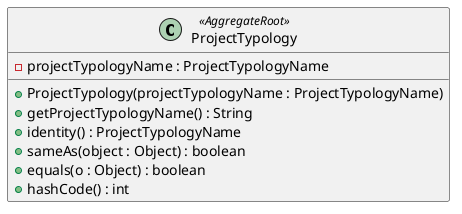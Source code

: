 @startuml

class ProjectTypology <<AggregateRoot>>{
-projectTypologyName : ProjectTypologyName

+ProjectTypology(projectTypologyName : ProjectTypologyName)
+getProjectTypologyName() : String
+identity() : ProjectTypologyName
+sameAs(object : Object) : boolean
+equals(o : Object) : boolean
+hashCode() : int
}

@enduml